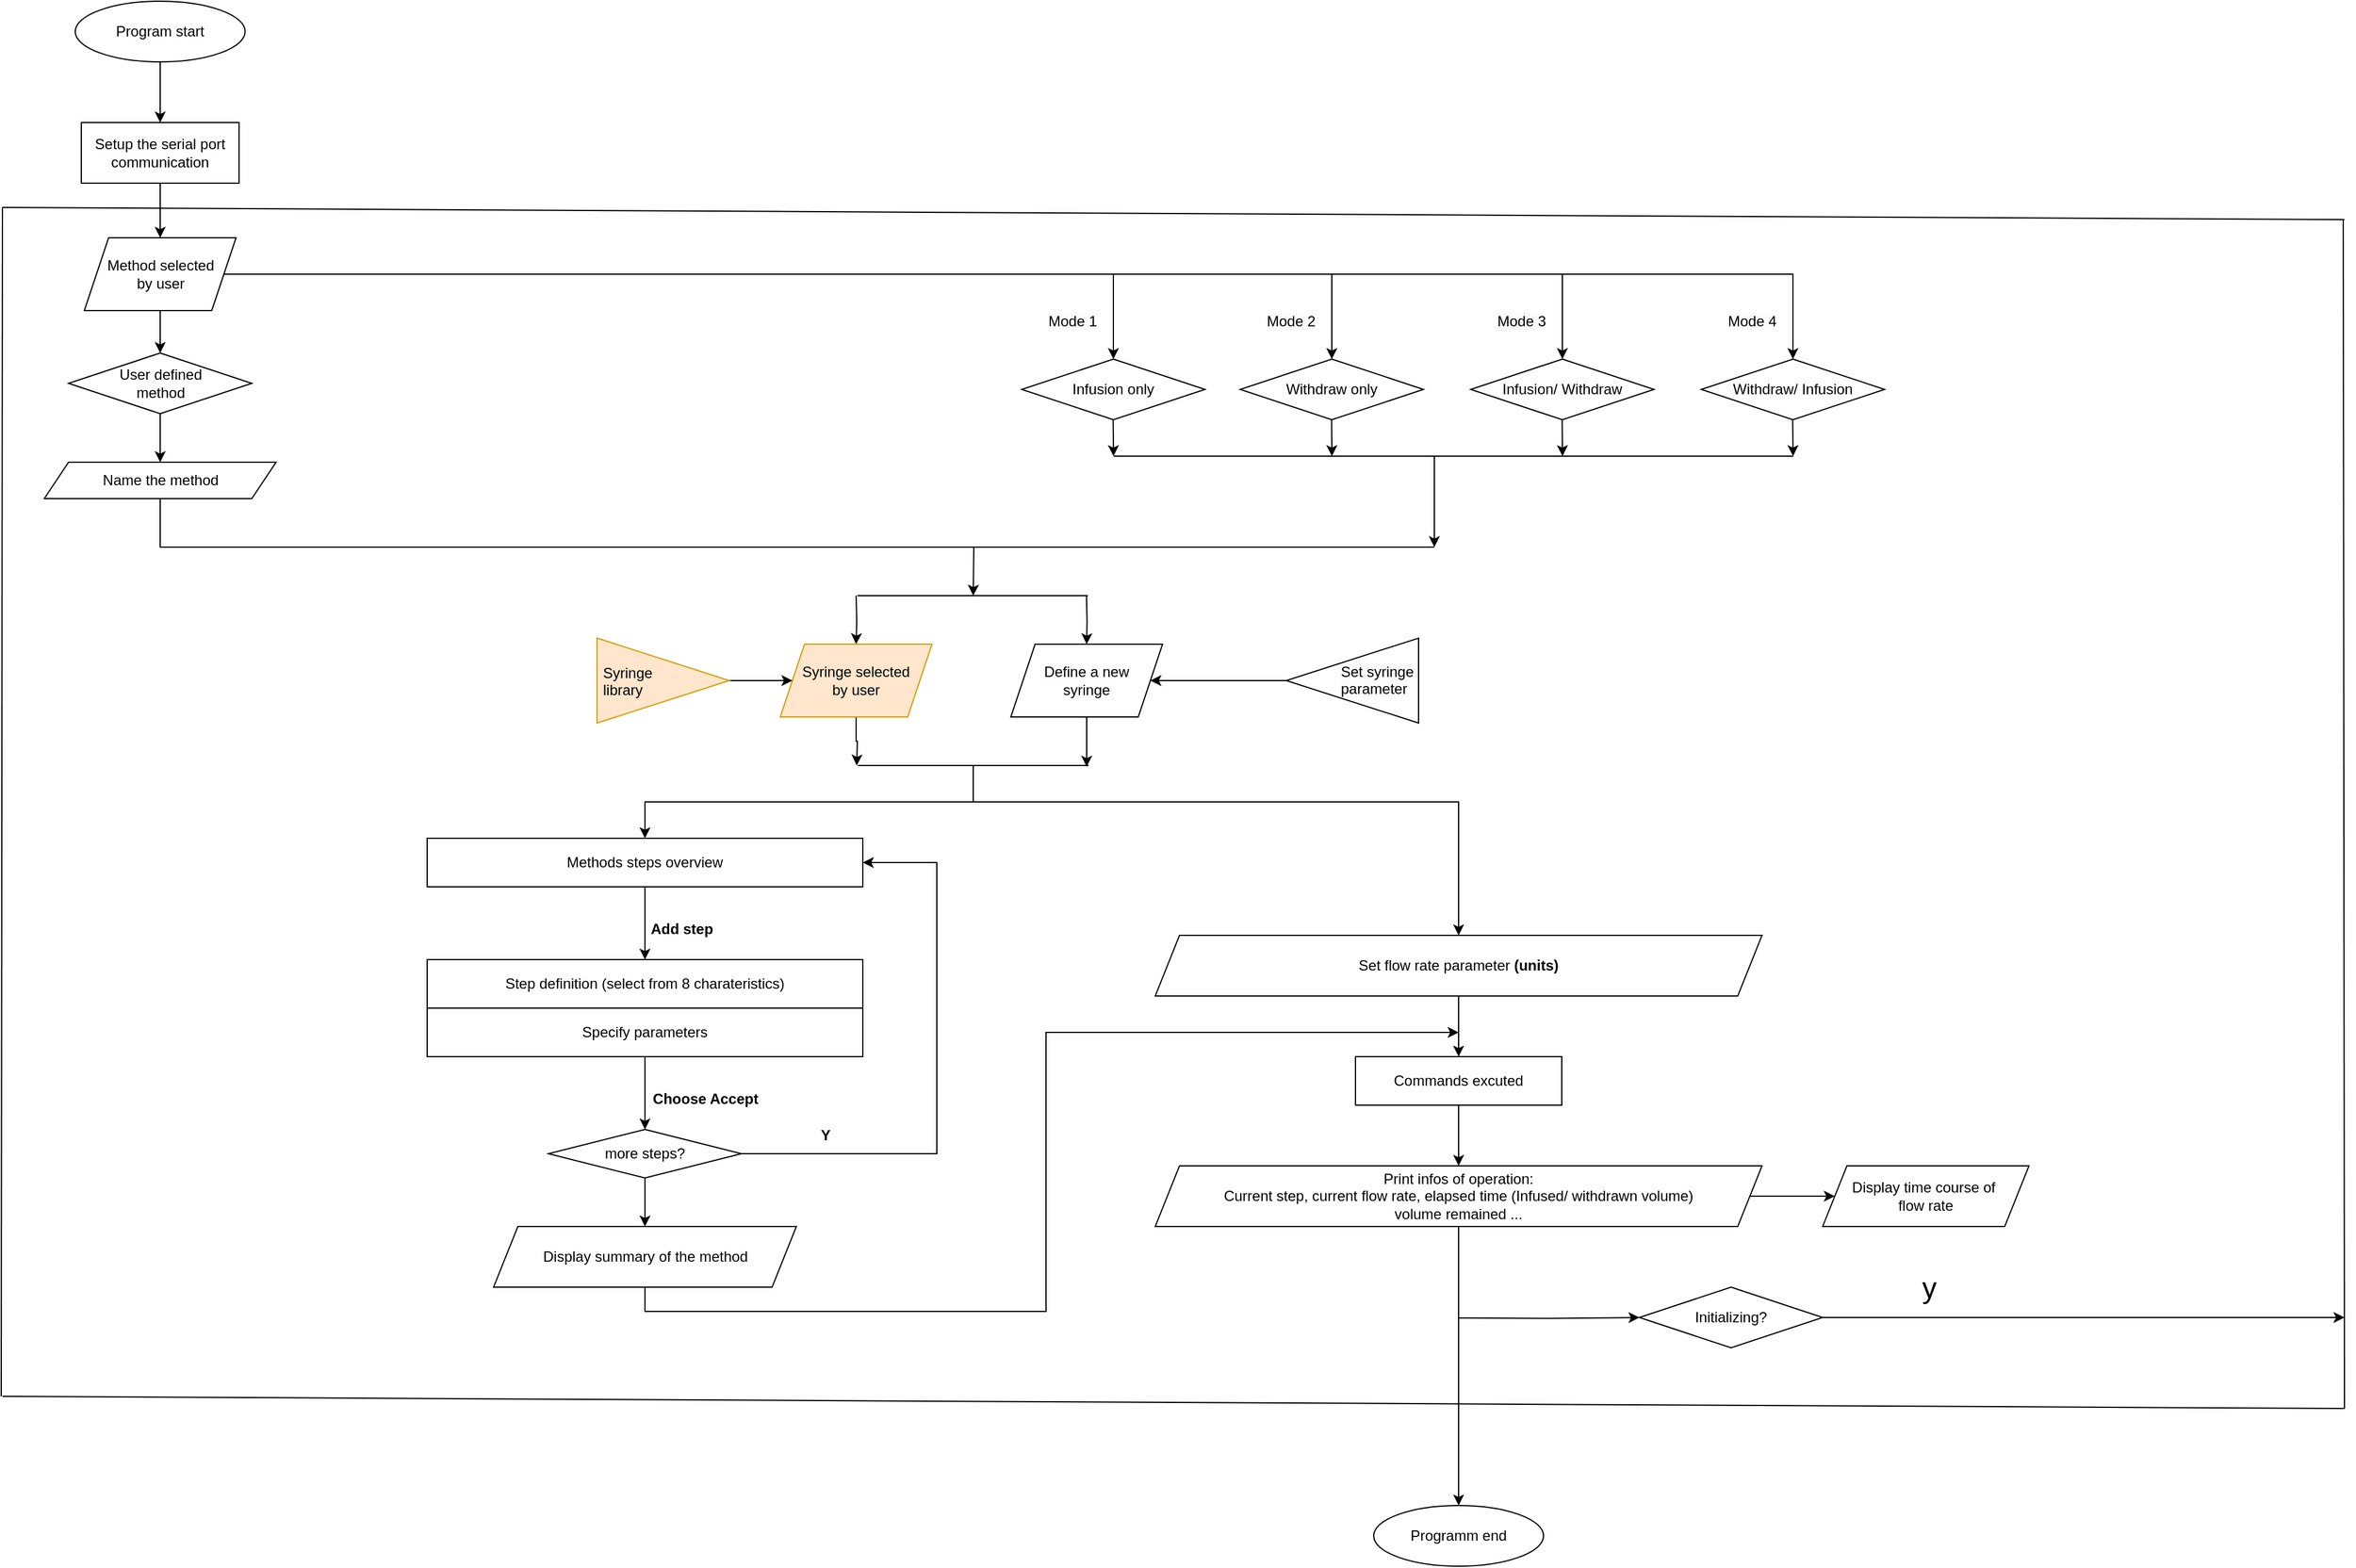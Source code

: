 <mxfile version="21.1.2" type="github">
  <diagram name="第 1 页" id="UbuT9_GUXlCiMY3kkdqx">
    <mxGraphModel dx="1025" dy="548" grid="1" gridSize="10" guides="1" tooltips="1" connect="1" arrows="1" fold="1" page="1" pageScale="1" pageWidth="2339" pageHeight="3300" math="0" shadow="0">
      <root>
        <mxCell id="0" />
        <mxCell id="1" parent="0" />
        <mxCell id="onwQynVuCHDmbatYqlRr-14" style="edgeStyle=orthogonalEdgeStyle;rounded=0;orthogonalLoop=1;jettySize=auto;html=1;exitX=0.5;exitY=1;exitDx=0;exitDy=0;" parent="1" source="f-1zvs-JG-OSIx-xGBcu-1" target="f-1zvs-JG-OSIx-xGBcu-2" edge="1">
          <mxGeometry relative="1" as="geometry" />
        </mxCell>
        <mxCell id="f-1zvs-JG-OSIx-xGBcu-1" value="Program start" style="ellipse;whiteSpace=wrap;html=1;labelBackgroundColor=none;" parent="1" vertex="1">
          <mxGeometry x="120" y="110" width="140" height="50" as="geometry" />
        </mxCell>
        <mxCell id="onwQynVuCHDmbatYqlRr-15" style="edgeStyle=orthogonalEdgeStyle;rounded=0;orthogonalLoop=1;jettySize=auto;html=1;exitX=0.5;exitY=1;exitDx=0;exitDy=0;" parent="1" source="f-1zvs-JG-OSIx-xGBcu-2" target="onwQynVuCHDmbatYqlRr-1" edge="1">
          <mxGeometry relative="1" as="geometry" />
        </mxCell>
        <mxCell id="f-1zvs-JG-OSIx-xGBcu-2" value="Setup the serial port communication" style="rounded=0;whiteSpace=wrap;html=1;labelBackgroundColor=none;" parent="1" vertex="1">
          <mxGeometry x="125" y="210" width="130" height="50" as="geometry" />
        </mxCell>
        <mxCell id="onwQynVuCHDmbatYqlRr-22" style="edgeStyle=orthogonalEdgeStyle;rounded=0;orthogonalLoop=1;jettySize=auto;html=1;exitX=0.5;exitY=1;exitDx=0;exitDy=0;" parent="1" edge="1">
          <mxGeometry relative="1" as="geometry">
            <mxPoint x="975.623" y="455.333" as="targetPoint" />
            <mxPoint x="975.29" y="455" as="sourcePoint" />
          </mxGeometry>
        </mxCell>
        <mxCell id="onwQynVuCHDmbatYqlRr-24" style="edgeStyle=orthogonalEdgeStyle;rounded=0;orthogonalLoop=1;jettySize=auto;html=1;exitX=0.5;exitY=1;exitDx=0;exitDy=0;" parent="1" edge="1">
          <mxGeometry relative="1" as="geometry">
            <mxPoint x="975.623" y="485" as="targetPoint" />
            <mxPoint x="975.29" y="455" as="sourcePoint" />
          </mxGeometry>
        </mxCell>
        <mxCell id="Zm2OJXLTSlOzFyLLAasa-3" value="Infusion only" style="rhombus;whiteSpace=wrap;html=1;labelBackgroundColor=none;" parent="1" vertex="1">
          <mxGeometry x="900" y="405" width="151" height="50" as="geometry" />
        </mxCell>
        <mxCell id="onwQynVuCHDmbatYqlRr-28" style="edgeStyle=orthogonalEdgeStyle;rounded=0;orthogonalLoop=1;jettySize=auto;html=1;exitX=0.5;exitY=1;exitDx=0;exitDy=0;" parent="1" edge="1">
          <mxGeometry relative="1" as="geometry">
            <mxPoint x="1155.623" y="485" as="targetPoint" />
            <mxPoint x="1155.29" y="455" as="sourcePoint" />
          </mxGeometry>
        </mxCell>
        <mxCell id="Zm2OJXLTSlOzFyLLAasa-4" value="Withdraw only" style="rhombus;whiteSpace=wrap;html=1;labelBackgroundColor=none;" parent="1" vertex="1">
          <mxGeometry x="1080" y="405" width="151" height="50" as="geometry" />
        </mxCell>
        <mxCell id="onwQynVuCHDmbatYqlRr-27" style="edgeStyle=orthogonalEdgeStyle;rounded=0;orthogonalLoop=1;jettySize=auto;html=1;exitX=0.5;exitY=1;exitDx=0;exitDy=0;" parent="1" edge="1">
          <mxGeometry relative="1" as="geometry">
            <mxPoint x="1345.623" y="485" as="targetPoint" />
            <mxPoint x="1345.29" y="455" as="sourcePoint" />
          </mxGeometry>
        </mxCell>
        <mxCell id="Zm2OJXLTSlOzFyLLAasa-5" value="Infusion/ Withdraw" style="rhombus;whiteSpace=wrap;html=1;labelBackgroundColor=none;" parent="1" vertex="1">
          <mxGeometry x="1270" y="405" width="151" height="50" as="geometry" />
        </mxCell>
        <mxCell id="onwQynVuCHDmbatYqlRr-25" style="edgeStyle=orthogonalEdgeStyle;rounded=0;orthogonalLoop=1;jettySize=auto;html=1;exitX=0.5;exitY=1;exitDx=0;exitDy=0;" parent="1" edge="1">
          <mxGeometry relative="1" as="geometry">
            <mxPoint x="1535.623" y="485" as="targetPoint" />
            <mxPoint x="1535.29" y="455" as="sourcePoint" />
          </mxGeometry>
        </mxCell>
        <mxCell id="Zm2OJXLTSlOzFyLLAasa-6" value="Withdraw/ Infusion" style="rhombus;whiteSpace=wrap;html=1;labelBackgroundColor=none;" parent="1" vertex="1">
          <mxGeometry x="1460" y="405" width="151" height="50" as="geometry" />
        </mxCell>
        <mxCell id="onwQynVuCHDmbatYqlRr-3" style="edgeStyle=orthogonalEdgeStyle;rounded=0;orthogonalLoop=1;jettySize=auto;html=1;exitX=1;exitY=0.5;exitDx=0;exitDy=0;entryX=0.5;entryY=0;entryDx=0;entryDy=0;" parent="1" source="onwQynVuCHDmbatYqlRr-1" target="Zm2OJXLTSlOzFyLLAasa-3" edge="1">
          <mxGeometry relative="1" as="geometry" />
        </mxCell>
        <mxCell id="onwQynVuCHDmbatYqlRr-6" style="edgeStyle=orthogonalEdgeStyle;rounded=0;orthogonalLoop=1;jettySize=auto;html=1;exitX=1;exitY=0.5;exitDx=0;exitDy=0;entryX=0.5;entryY=0;entryDx=0;entryDy=0;" parent="1" source="onwQynVuCHDmbatYqlRr-1" target="Zm2OJXLTSlOzFyLLAasa-4" edge="1">
          <mxGeometry relative="1" as="geometry" />
        </mxCell>
        <mxCell id="onwQynVuCHDmbatYqlRr-7" style="edgeStyle=orthogonalEdgeStyle;rounded=0;orthogonalLoop=1;jettySize=auto;html=1;exitX=1;exitY=0.5;exitDx=0;exitDy=0;" parent="1" source="onwQynVuCHDmbatYqlRr-1" target="Zm2OJXLTSlOzFyLLAasa-5" edge="1">
          <mxGeometry relative="1" as="geometry" />
        </mxCell>
        <mxCell id="onwQynVuCHDmbatYqlRr-8" style="edgeStyle=orthogonalEdgeStyle;rounded=0;orthogonalLoop=1;jettySize=auto;html=1;exitX=1;exitY=0.5;exitDx=0;exitDy=0;" parent="1" source="onwQynVuCHDmbatYqlRr-1" target="Zm2OJXLTSlOzFyLLAasa-6" edge="1">
          <mxGeometry relative="1" as="geometry" />
        </mxCell>
        <mxCell id="onwQynVuCHDmbatYqlRr-16" style="edgeStyle=orthogonalEdgeStyle;rounded=0;orthogonalLoop=1;jettySize=auto;html=1;exitX=0.5;exitY=1;exitDx=0;exitDy=0;entryX=0.5;entryY=0;entryDx=0;entryDy=0;" parent="1" source="onwQynVuCHDmbatYqlRr-1" target="onwQynVuCHDmbatYqlRr-13" edge="1">
          <mxGeometry relative="1" as="geometry" />
        </mxCell>
        <mxCell id="onwQynVuCHDmbatYqlRr-1" value="Method selected&lt;br style=&quot;border-color: var(--border-color);&quot;&gt;by user" style="shape=parallelogram;perimeter=parallelogramPerimeter;whiteSpace=wrap;html=1;fixedSize=1;labelBackgroundColor=none;" parent="1" vertex="1">
          <mxGeometry x="127.5" y="305" width="125" height="60" as="geometry" />
        </mxCell>
        <mxCell id="onwQynVuCHDmbatYqlRr-9" value="&lt;span style=&quot;color: rgb(0, 0, 0); font-family: Helvetica; font-size: 12px; font-style: normal; font-variant-ligatures: normal; font-variant-caps: normal; font-weight: 400; letter-spacing: normal; orphans: 2; text-align: center; text-indent: 0px; text-transform: none; widows: 2; word-spacing: 0px; -webkit-text-stroke-width: 0px; background-color: rgb(251, 251, 251); text-decoration-thickness: initial; text-decoration-style: initial; text-decoration-color: initial; float: none; display: inline !important;&quot;&gt;Mode 1&lt;/span&gt;" style="text;whiteSpace=wrap;html=1;" parent="1" vertex="1">
          <mxGeometry x="920" y="360" width="50" height="25" as="geometry" />
        </mxCell>
        <mxCell id="onwQynVuCHDmbatYqlRr-10" value="&lt;span style=&quot;color: rgb(0, 0, 0); font-family: Helvetica; font-size: 12px; font-style: normal; font-variant-ligatures: normal; font-variant-caps: normal; font-weight: 400; letter-spacing: normal; orphans: 2; text-align: center; text-indent: 0px; text-transform: none; widows: 2; word-spacing: 0px; -webkit-text-stroke-width: 0px; background-color: rgb(251, 251, 251); text-decoration-thickness: initial; text-decoration-style: initial; text-decoration-color: initial; float: none; display: inline !important;&quot;&gt;Mode 2&lt;/span&gt;" style="text;whiteSpace=wrap;html=1;" parent="1" vertex="1">
          <mxGeometry x="1100" y="360" width="50" height="25" as="geometry" />
        </mxCell>
        <mxCell id="onwQynVuCHDmbatYqlRr-11" value="&lt;span style=&quot;color: rgb(0, 0, 0); font-family: Helvetica; font-size: 12px; font-style: normal; font-variant-ligatures: normal; font-variant-caps: normal; font-weight: 400; letter-spacing: normal; orphans: 2; text-align: center; text-indent: 0px; text-transform: none; widows: 2; word-spacing: 0px; -webkit-text-stroke-width: 0px; background-color: rgb(251, 251, 251); text-decoration-thickness: initial; text-decoration-style: initial; text-decoration-color: initial; float: none; display: inline !important;&quot;&gt;Mode 3&lt;/span&gt;" style="text;whiteSpace=wrap;html=1;" parent="1" vertex="1">
          <mxGeometry x="1290" y="360" width="50" height="25" as="geometry" />
        </mxCell>
        <mxCell id="onwQynVuCHDmbatYqlRr-12" value="&lt;span style=&quot;color: rgb(0, 0, 0); font-family: Helvetica; font-size: 12px; font-style: normal; font-variant-ligatures: normal; font-variant-caps: normal; font-weight: 400; letter-spacing: normal; orphans: 2; text-align: center; text-indent: 0px; text-transform: none; widows: 2; word-spacing: 0px; -webkit-text-stroke-width: 0px; background-color: rgb(251, 251, 251); text-decoration-thickness: initial; text-decoration-style: initial; text-decoration-color: initial; float: none; display: inline !important;&quot;&gt;Mode 4&lt;/span&gt;" style="text;whiteSpace=wrap;html=1;" parent="1" vertex="1">
          <mxGeometry x="1480" y="360" width="50" height="25" as="geometry" />
        </mxCell>
        <mxCell id="onwQynVuCHDmbatYqlRr-23" value="" style="endArrow=none;html=1;rounded=0;" parent="1" edge="1">
          <mxGeometry width="50" height="50" relative="1" as="geometry">
            <mxPoint x="975.79" y="485" as="sourcePoint" />
            <mxPoint x="1535.79" y="485" as="targetPoint" />
          </mxGeometry>
        </mxCell>
        <mxCell id="onwQynVuCHDmbatYqlRr-56" style="edgeStyle=orthogonalEdgeStyle;rounded=0;orthogonalLoop=1;jettySize=auto;html=1;exitX=0.5;exitY=1;exitDx=0;exitDy=0;entryX=0.5;entryY=0;entryDx=0;entryDy=0;" parent="1" source="onwQynVuCHDmbatYqlRr-43" target="onwQynVuCHDmbatYqlRr-55" edge="1">
          <mxGeometry relative="1" as="geometry" />
        </mxCell>
        <mxCell id="gzvv5Dw7xLMA1HeM4UyV-28" style="edgeStyle=orthogonalEdgeStyle;rounded=0;orthogonalLoop=1;jettySize=auto;html=1;exitX=0.5;exitY=0;exitDx=0;exitDy=0;entryX=0.5;entryY=0;entryDx=0;entryDy=0;" edge="1" parent="1" target="onwQynVuCHDmbatYqlRr-43">
          <mxGeometry relative="1" as="geometry">
            <mxPoint x="860" y="740" as="sourcePoint" />
            <Array as="points">
              <mxPoint x="860" y="770" />
              <mxPoint x="1260" y="770" />
            </Array>
          </mxGeometry>
        </mxCell>
        <mxCell id="onwQynVuCHDmbatYqlRr-43" value="Set flow rate parameter &lt;b&gt;(units)&lt;/b&gt;" style="shape=parallelogram;perimeter=parallelogramPerimeter;whiteSpace=wrap;html=1;fixedSize=1;labelBackgroundColor=none;" parent="1" vertex="1">
          <mxGeometry x="1010" y="880" width="500" height="50" as="geometry" />
        </mxCell>
        <mxCell id="onwQynVuCHDmbatYqlRr-44" value="Programm end" style="ellipse;whiteSpace=wrap;html=1;labelBackgroundColor=none;" parent="1" vertex="1">
          <mxGeometry x="1190" y="1350" width="140" height="50" as="geometry" />
        </mxCell>
        <mxCell id="onwQynVuCHDmbatYqlRr-61" style="edgeStyle=orthogonalEdgeStyle;rounded=0;orthogonalLoop=1;jettySize=auto;html=1;exitX=0.5;exitY=1;exitDx=0;exitDy=0;entryX=0.5;entryY=0;entryDx=0;entryDy=0;" parent="1" source="onwQynVuCHDmbatYqlRr-55" target="onwQynVuCHDmbatYqlRr-58" edge="1">
          <mxGeometry relative="1" as="geometry" />
        </mxCell>
        <mxCell id="onwQynVuCHDmbatYqlRr-55" value="Commands excuted" style="rounded=0;whiteSpace=wrap;html=1;" parent="1" vertex="1">
          <mxGeometry x="1175" y="980" width="170" height="40" as="geometry" />
        </mxCell>
        <mxCell id="onwQynVuCHDmbatYqlRr-60" style="edgeStyle=orthogonalEdgeStyle;rounded=0;orthogonalLoop=1;jettySize=auto;html=1;exitX=1;exitY=0.5;exitDx=0;exitDy=0;entryX=0;entryY=0.5;entryDx=0;entryDy=0;" parent="1" source="onwQynVuCHDmbatYqlRr-58" target="onwQynVuCHDmbatYqlRr-59" edge="1">
          <mxGeometry relative="1" as="geometry" />
        </mxCell>
        <mxCell id="onwQynVuCHDmbatYqlRr-62" style="edgeStyle=orthogonalEdgeStyle;rounded=0;orthogonalLoop=1;jettySize=auto;html=1;exitX=0.5;exitY=1;exitDx=0;exitDy=0;entryX=0.5;entryY=0;entryDx=0;entryDy=0;" parent="1" source="onwQynVuCHDmbatYqlRr-58" target="onwQynVuCHDmbatYqlRr-44" edge="1">
          <mxGeometry relative="1" as="geometry" />
        </mxCell>
        <mxCell id="onwQynVuCHDmbatYqlRr-58" value="Print infos of operation:&lt;br&gt;Current step, current flow rate, elapsed time (Infused/ withdrawn volume)&lt;br&gt;volume remained ..." style="shape=parallelogram;perimeter=parallelogramPerimeter;whiteSpace=wrap;html=1;fixedSize=1;labelBackgroundColor=none;" parent="1" vertex="1">
          <mxGeometry x="1010" y="1070" width="500" height="50" as="geometry" />
        </mxCell>
        <mxCell id="onwQynVuCHDmbatYqlRr-59" value="Display time course of&amp;nbsp;&lt;br&gt;flow rate" style="shape=parallelogram;perimeter=parallelogramPerimeter;whiteSpace=wrap;html=1;fixedSize=1;labelBackgroundColor=none;" parent="1" vertex="1">
          <mxGeometry x="1560" y="1070" width="170" height="50" as="geometry" />
        </mxCell>
        <mxCell id="onwQynVuCHDmbatYqlRr-64" style="edgeStyle=orthogonalEdgeStyle;rounded=0;orthogonalLoop=1;jettySize=auto;html=1;exitX=0;exitY=0.5;exitDx=0;exitDy=0;entryX=0;entryY=0.5;entryDx=0;entryDy=0;" parent="1" target="onwQynVuCHDmbatYqlRr-63" edge="1">
          <mxGeometry relative="1" as="geometry">
            <mxPoint x="1260" y="1195.345" as="sourcePoint" />
          </mxGeometry>
        </mxCell>
        <mxCell id="onwQynVuCHDmbatYqlRr-87" style="edgeStyle=orthogonalEdgeStyle;rounded=0;orthogonalLoop=1;jettySize=auto;html=1;exitX=1;exitY=0.5;exitDx=0;exitDy=0;" parent="1" source="onwQynVuCHDmbatYqlRr-63" edge="1">
          <mxGeometry relative="1" as="geometry">
            <mxPoint x="1990" y="1195" as="targetPoint" />
          </mxGeometry>
        </mxCell>
        <mxCell id="onwQynVuCHDmbatYqlRr-63" value="Initializing?" style="rhombus;whiteSpace=wrap;html=1;labelBackgroundColor=none;" parent="1" vertex="1">
          <mxGeometry x="1409" y="1170" width="151" height="50" as="geometry" />
        </mxCell>
        <mxCell id="onwQynVuCHDmbatYqlRr-66" value="&lt;span style=&quot;color: rgb(0, 0, 0); font-family: Helvetica; font-style: normal; font-variant-ligatures: normal; font-variant-caps: normal; letter-spacing: normal; orphans: 2; text-align: center; text-indent: 0px; text-transform: none; widows: 2; word-spacing: 0px; -webkit-text-stroke-width: 0px; background-color: rgb(251, 251, 251); text-decoration-thickness: initial; text-decoration-style: initial; text-decoration-color: initial; float: none; display: inline !important;&quot;&gt;&lt;font style=&quot;font-size: 24px;&quot;&gt;y&lt;/font&gt;&lt;/span&gt;" style="text;whiteSpace=wrap;html=1;" parent="1" vertex="1">
          <mxGeometry x="1640" y="1150" width="100" height="40" as="geometry" />
        </mxCell>
        <mxCell id="gzvv5Dw7xLMA1HeM4UyV-6" value="" style="group" vertex="1" connectable="0" parent="1">
          <mxGeometry x="59" y="280" width="1931" height="990" as="geometry" />
        </mxCell>
        <mxCell id="gzvv5Dw7xLMA1HeM4UyV-2" value="" style="endArrow=none;html=1;rounded=0;" edge="1" parent="gzvv5Dw7xLMA1HeM4UyV-6">
          <mxGeometry width="50" height="50" relative="1" as="geometry">
            <mxPoint x="1" y="980" as="sourcePoint" />
            <mxPoint x="1931" y="990" as="targetPoint" />
          </mxGeometry>
        </mxCell>
        <mxCell id="gzvv5Dw7xLMA1HeM4UyV-3" value="" style="endArrow=none;html=1;rounded=0;" edge="1" parent="gzvv5Dw7xLMA1HeM4UyV-6">
          <mxGeometry width="50" height="50" relative="1" as="geometry">
            <mxPoint x="1931" y="990" as="sourcePoint" />
            <mxPoint x="1930" y="10" as="targetPoint" />
          </mxGeometry>
        </mxCell>
        <mxCell id="gzvv5Dw7xLMA1HeM4UyV-4" value="" style="endArrow=none;html=1;rounded=0;" edge="1" parent="gzvv5Dw7xLMA1HeM4UyV-6">
          <mxGeometry width="50" height="50" relative="1" as="geometry">
            <mxPoint y="980" as="sourcePoint" />
            <mxPoint x="1" as="targetPoint" />
          </mxGeometry>
        </mxCell>
        <mxCell id="gzvv5Dw7xLMA1HeM4UyV-5" value="" style="endArrow=none;html=1;rounded=0;" edge="1" parent="gzvv5Dw7xLMA1HeM4UyV-6">
          <mxGeometry width="50" height="50" relative="1" as="geometry">
            <mxPoint x="1" as="sourcePoint" />
            <mxPoint x="1931" y="10" as="targetPoint" />
          </mxGeometry>
        </mxCell>
        <mxCell id="gzvv5Dw7xLMA1HeM4UyV-15" style="edgeStyle=orthogonalEdgeStyle;rounded=0;orthogonalLoop=1;jettySize=auto;html=1;exitX=0.5;exitY=1;exitDx=0;exitDy=0;entryX=0.5;entryY=0;entryDx=0;entryDy=0;" edge="1" parent="gzvv5Dw7xLMA1HeM4UyV-6" source="gzvv5Dw7xLMA1HeM4UyV-8" target="gzvv5Dw7xLMA1HeM4UyV-9">
          <mxGeometry relative="1" as="geometry" />
        </mxCell>
        <mxCell id="gzvv5Dw7xLMA1HeM4UyV-26" style="edgeStyle=orthogonalEdgeStyle;rounded=0;orthogonalLoop=1;jettySize=auto;html=1;exitX=0.5;exitY=0;exitDx=0;exitDy=0;entryX=0.5;entryY=0;entryDx=0;entryDy=0;" edge="1" parent="gzvv5Dw7xLMA1HeM4UyV-6" target="gzvv5Dw7xLMA1HeM4UyV-8">
          <mxGeometry relative="1" as="geometry">
            <mxPoint x="801" y="460" as="sourcePoint" />
            <Array as="points">
              <mxPoint x="801" y="490" />
              <mxPoint x="530" y="490" />
            </Array>
          </mxGeometry>
        </mxCell>
        <mxCell id="gzvv5Dw7xLMA1HeM4UyV-8" value="Methods steps overview" style="rounded=0;whiteSpace=wrap;html=1;" vertex="1" parent="gzvv5Dw7xLMA1HeM4UyV-6">
          <mxGeometry x="351" y="520" width="359" height="40" as="geometry" />
        </mxCell>
        <mxCell id="gzvv5Dw7xLMA1HeM4UyV-9" value="Step definition (select from 8 charateristics)" style="rounded=0;whiteSpace=wrap;html=1;" vertex="1" parent="gzvv5Dw7xLMA1HeM4UyV-6">
          <mxGeometry x="351" y="620" width="359" height="40" as="geometry" />
        </mxCell>
        <mxCell id="gzvv5Dw7xLMA1HeM4UyV-17" style="edgeStyle=orthogonalEdgeStyle;rounded=0;orthogonalLoop=1;jettySize=auto;html=1;exitX=0.5;exitY=1;exitDx=0;exitDy=0;entryX=0.5;entryY=0;entryDx=0;entryDy=0;" edge="1" parent="gzvv5Dw7xLMA1HeM4UyV-6" source="gzvv5Dw7xLMA1HeM4UyV-10" target="gzvv5Dw7xLMA1HeM4UyV-16">
          <mxGeometry relative="1" as="geometry" />
        </mxCell>
        <mxCell id="gzvv5Dw7xLMA1HeM4UyV-10" value="Specify parameters" style="rounded=0;whiteSpace=wrap;html=1;" vertex="1" parent="gzvv5Dw7xLMA1HeM4UyV-6">
          <mxGeometry x="351" y="660" width="359" height="40" as="geometry" />
        </mxCell>
        <mxCell id="gzvv5Dw7xLMA1HeM4UyV-13" style="edgeStyle=orthogonalEdgeStyle;rounded=0;orthogonalLoop=1;jettySize=auto;html=1;exitX=0.5;exitY=1;exitDx=0;exitDy=0;" edge="1" parent="gzvv5Dw7xLMA1HeM4UyV-6" source="gzvv5Dw7xLMA1HeM4UyV-11">
          <mxGeometry relative="1" as="geometry">
            <mxPoint x="801" y="320" as="targetPoint" />
          </mxGeometry>
        </mxCell>
        <mxCell id="gzvv5Dw7xLMA1HeM4UyV-11" value="Name the method" style="shape=parallelogram;perimeter=parallelogramPerimeter;whiteSpace=wrap;html=1;fixedSize=1;labelBackgroundColor=none;" vertex="1" parent="gzvv5Dw7xLMA1HeM4UyV-6">
          <mxGeometry x="35.5" y="210" width="191" height="30" as="geometry" />
        </mxCell>
        <mxCell id="gzvv5Dw7xLMA1HeM4UyV-12" style="edgeStyle=orthogonalEdgeStyle;rounded=0;orthogonalLoop=1;jettySize=auto;html=1;exitX=0.5;exitY=1;exitDx=0;exitDy=0;" edge="1" parent="gzvv5Dw7xLMA1HeM4UyV-6" source="onwQynVuCHDmbatYqlRr-13" target="gzvv5Dw7xLMA1HeM4UyV-11">
          <mxGeometry relative="1" as="geometry" />
        </mxCell>
        <mxCell id="onwQynVuCHDmbatYqlRr-13" value="User defined&lt;br&gt;method" style="rhombus;whiteSpace=wrap;html=1;labelBackgroundColor=none;" parent="gzvv5Dw7xLMA1HeM4UyV-6" vertex="1">
          <mxGeometry x="55.5" y="120" width="151" height="50" as="geometry" />
        </mxCell>
        <mxCell id="gzvv5Dw7xLMA1HeM4UyV-14" value="&lt;b&gt;Add step&lt;/b&gt;" style="text;html=1;strokeColor=none;fillColor=none;align=center;verticalAlign=middle;whiteSpace=wrap;rounded=0;" vertex="1" parent="gzvv5Dw7xLMA1HeM4UyV-6">
          <mxGeometry x="531" y="580" width="60" height="30" as="geometry" />
        </mxCell>
        <mxCell id="gzvv5Dw7xLMA1HeM4UyV-19" style="edgeStyle=orthogonalEdgeStyle;rounded=0;orthogonalLoop=1;jettySize=auto;html=1;exitX=1;exitY=0.5;exitDx=0;exitDy=0;entryX=1;entryY=0.5;entryDx=0;entryDy=0;" edge="1" parent="gzvv5Dw7xLMA1HeM4UyV-6" source="gzvv5Dw7xLMA1HeM4UyV-16" target="gzvv5Dw7xLMA1HeM4UyV-8">
          <mxGeometry relative="1" as="geometry">
            <Array as="points">
              <mxPoint x="771" y="780" />
              <mxPoint x="771" y="540" />
            </Array>
          </mxGeometry>
        </mxCell>
        <mxCell id="gzvv5Dw7xLMA1HeM4UyV-29" style="edgeStyle=orthogonalEdgeStyle;rounded=0;orthogonalLoop=1;jettySize=auto;html=1;exitX=0.5;exitY=1;exitDx=0;exitDy=0;entryX=0.5;entryY=0;entryDx=0;entryDy=0;" edge="1" parent="gzvv5Dw7xLMA1HeM4UyV-6" source="gzvv5Dw7xLMA1HeM4UyV-16" target="gzvv5Dw7xLMA1HeM4UyV-21">
          <mxGeometry relative="1" as="geometry" />
        </mxCell>
        <mxCell id="gzvv5Dw7xLMA1HeM4UyV-16" value="more steps?" style="rhombus;whiteSpace=wrap;html=1;" vertex="1" parent="gzvv5Dw7xLMA1HeM4UyV-6">
          <mxGeometry x="451" y="760" width="159" height="40" as="geometry" />
        </mxCell>
        <mxCell id="gzvv5Dw7xLMA1HeM4UyV-18" value="&lt;b&gt;Choose Accept&lt;/b&gt;" style="text;html=1;strokeColor=none;fillColor=none;align=center;verticalAlign=middle;whiteSpace=wrap;rounded=0;" vertex="1" parent="gzvv5Dw7xLMA1HeM4UyV-6">
          <mxGeometry x="531" y="720" width="99" height="30" as="geometry" />
        </mxCell>
        <mxCell id="gzvv5Dw7xLMA1HeM4UyV-20" value="&lt;b&gt;Y&lt;/b&gt;" style="text;html=1;strokeColor=none;fillColor=none;align=center;verticalAlign=middle;whiteSpace=wrap;rounded=0;" vertex="1" parent="gzvv5Dw7xLMA1HeM4UyV-6">
          <mxGeometry x="630" y="750" width="99" height="30" as="geometry" />
        </mxCell>
        <mxCell id="gzvv5Dw7xLMA1HeM4UyV-30" style="edgeStyle=orthogonalEdgeStyle;rounded=0;orthogonalLoop=1;jettySize=auto;html=1;exitX=0.5;exitY=1;exitDx=0;exitDy=0;" edge="1" parent="gzvv5Dw7xLMA1HeM4UyV-6" source="gzvv5Dw7xLMA1HeM4UyV-21">
          <mxGeometry relative="1" as="geometry">
            <mxPoint x="1201" y="680" as="targetPoint" />
            <Array as="points">
              <mxPoint x="530" y="910" />
              <mxPoint x="861" y="910" />
              <mxPoint x="861" y="680" />
              <mxPoint x="1201" y="680" />
            </Array>
          </mxGeometry>
        </mxCell>
        <mxCell id="gzvv5Dw7xLMA1HeM4UyV-21" value="Display summary of the method" style="shape=parallelogram;perimeter=parallelogramPerimeter;whiteSpace=wrap;html=1;fixedSize=1;" vertex="1" parent="gzvv5Dw7xLMA1HeM4UyV-6">
          <mxGeometry x="405.75" y="840" width="249.5" height="50" as="geometry" />
        </mxCell>
        <mxCell id="onwQynVuCHDmbatYqlRr-29" style="edgeStyle=orthogonalEdgeStyle;rounded=0;orthogonalLoop=1;jettySize=auto;html=1;exitX=0.5;exitY=0;exitDx=0;exitDy=0;entryX=0.5;entryY=0;entryDx=0;entryDy=0;" parent="gzvv5Dw7xLMA1HeM4UyV-6" target="onwQynVuCHDmbatYqlRr-19" edge="1">
          <mxGeometry relative="1" as="geometry">
            <mxPoint x="704.5" y="320" as="sourcePoint" />
          </mxGeometry>
        </mxCell>
        <mxCell id="onwQynVuCHDmbatYqlRr-46" style="edgeStyle=orthogonalEdgeStyle;rounded=0;orthogonalLoop=1;jettySize=auto;html=1;exitX=0.5;exitY=1;exitDx=0;exitDy=0;entryX=0.292;entryY=0;entryDx=0;entryDy=0;entryPerimeter=0;" parent="gzvv5Dw7xLMA1HeM4UyV-6" source="onwQynVuCHDmbatYqlRr-19" edge="1">
          <mxGeometry relative="1" as="geometry">
            <mxPoint x="705" y="460" as="targetPoint" />
          </mxGeometry>
        </mxCell>
        <mxCell id="onwQynVuCHDmbatYqlRr-19" value="Syringe selected&lt;br&gt;by user" style="shape=parallelogram;perimeter=parallelogramPerimeter;whiteSpace=wrap;html=1;fixedSize=1;labelBackgroundColor=none;fillColor=#ffe6cc;strokeColor=#d79b00;" parent="gzvv5Dw7xLMA1HeM4UyV-6" vertex="1">
          <mxGeometry x="642" y="360" width="125" height="60" as="geometry" />
        </mxCell>
        <mxCell id="onwQynVuCHDmbatYqlRr-30" style="edgeStyle=orthogonalEdgeStyle;rounded=0;orthogonalLoop=1;jettySize=auto;html=1;exitX=0.5;exitY=0;exitDx=0;exitDy=0;entryX=0.5;entryY=0;entryDx=0;entryDy=0;" parent="gzvv5Dw7xLMA1HeM4UyV-6" target="onwQynVuCHDmbatYqlRr-20" edge="1">
          <mxGeometry relative="1" as="geometry">
            <mxPoint x="894.333" y="320" as="sourcePoint" />
          </mxGeometry>
        </mxCell>
        <mxCell id="onwQynVuCHDmbatYqlRr-47" style="edgeStyle=orthogonalEdgeStyle;rounded=0;orthogonalLoop=1;jettySize=auto;html=1;exitX=0.5;exitY=1;exitDx=0;exitDy=0;entryX=0.671;entryY=0.02;entryDx=0;entryDy=0;entryPerimeter=0;" parent="gzvv5Dw7xLMA1HeM4UyV-6" source="onwQynVuCHDmbatYqlRr-20" edge="1">
          <mxGeometry relative="1" as="geometry">
            <mxPoint x="894.5" y="461" as="targetPoint" />
          </mxGeometry>
        </mxCell>
        <mxCell id="onwQynVuCHDmbatYqlRr-20" value="Define a new&lt;br&gt;syringe" style="shape=parallelogram;perimeter=parallelogramPerimeter;whiteSpace=wrap;html=1;fixedSize=1;labelBackgroundColor=none;" parent="gzvv5Dw7xLMA1HeM4UyV-6" vertex="1">
          <mxGeometry x="832" y="360" width="125" height="60" as="geometry" />
        </mxCell>
        <mxCell id="onwQynVuCHDmbatYqlRr-32" style="edgeStyle=orthogonalEdgeStyle;rounded=0;orthogonalLoop=1;jettySize=auto;html=1;exitX=1;exitY=0.5;exitDx=0;exitDy=0;" parent="gzvv5Dw7xLMA1HeM4UyV-6" source="onwQynVuCHDmbatYqlRr-31" target="onwQynVuCHDmbatYqlRr-19" edge="1">
          <mxGeometry relative="1" as="geometry" />
        </mxCell>
        <mxCell id="onwQynVuCHDmbatYqlRr-37" style="edgeStyle=orthogonalEdgeStyle;rounded=0;orthogonalLoop=1;jettySize=auto;html=1;exitX=1;exitY=0.5;exitDx=0;exitDy=0;entryX=1;entryY=0.5;entryDx=0;entryDy=0;" parent="gzvv5Dw7xLMA1HeM4UyV-6" source="onwQynVuCHDmbatYqlRr-33" target="onwQynVuCHDmbatYqlRr-20" edge="1">
          <mxGeometry relative="1" as="geometry" />
        </mxCell>
        <mxCell id="onwQynVuCHDmbatYqlRr-36" value="&lt;span style=&quot;color: rgb(0, 0, 0); font-family: Helvetica; font-size: 12px; font-style: normal; font-variant-ligatures: normal; font-variant-caps: normal; font-weight: 400; letter-spacing: normal; orphans: 2; text-align: center; text-indent: 0px; text-transform: none; widows: 2; word-spacing: 0px; -webkit-text-stroke-width: 0px; background-color: rgb(251, 251, 251); text-decoration-thickness: initial; text-decoration-style: initial; text-decoration-color: initial; float: none; display: inline !important;&quot;&gt;Syringe&amp;nbsp;&lt;br&gt;library&lt;br&gt;&lt;/span&gt;" style="text;whiteSpace=wrap;html=1;" parent="gzvv5Dw7xLMA1HeM4UyV-6" vertex="1">
          <mxGeometry x="500.5" y="370.5" width="48.5" height="39.5" as="geometry" />
        </mxCell>
        <mxCell id="onwQynVuCHDmbatYqlRr-38" value="" style="group" parent="gzvv5Dw7xLMA1HeM4UyV-6" vertex="1" connectable="0">
          <mxGeometry x="1059" y="355" width="113" height="70" as="geometry" />
        </mxCell>
        <mxCell id="onwQynVuCHDmbatYqlRr-33" value="" style="triangle;whiteSpace=wrap;html=1;rotation=-180;movable=1;resizable=1;rotatable=1;deletable=1;editable=1;locked=0;connectable=1;" parent="onwQynVuCHDmbatYqlRr-38" vertex="1">
          <mxGeometry width="109" height="70" as="geometry" />
        </mxCell>
        <mxCell id="onwQynVuCHDmbatYqlRr-35" value="&lt;span style=&quot;color: rgb(0, 0, 0); font-family: Helvetica; font-size: 12px; font-style: normal; font-variant-ligatures: normal; font-variant-caps: normal; font-weight: 400; letter-spacing: normal; orphans: 2; text-align: center; text-indent: 0px; text-transform: none; widows: 2; word-spacing: 0px; -webkit-text-stroke-width: 0px; background-color: rgb(251, 251, 251); text-decoration-thickness: initial; text-decoration-style: initial; text-decoration-color: initial; float: none; display: inline !important;&quot;&gt;Set syringe parameter&lt;/span&gt;" style="text;whiteSpace=wrap;html=1;movable=1;resizable=1;rotatable=1;deletable=1;editable=1;locked=0;connectable=1;" parent="onwQynVuCHDmbatYqlRr-38" vertex="1">
          <mxGeometry x="43" y="13.5" width="70" height="39.5" as="geometry" />
        </mxCell>
        <mxCell id="onwQynVuCHDmbatYqlRr-40" value="" style="group" parent="gzvv5Dw7xLMA1HeM4UyV-6" vertex="1" connectable="0">
          <mxGeometry x="491" y="355" width="109" height="70" as="geometry" />
        </mxCell>
        <mxCell id="onwQynVuCHDmbatYqlRr-31" value="" style="triangle;whiteSpace=wrap;html=1;fillColor=#ffe6cc;strokeColor=#d79b00;" parent="onwQynVuCHDmbatYqlRr-40" vertex="1">
          <mxGeometry width="109" height="70" as="geometry" />
        </mxCell>
        <mxCell id="onwQynVuCHDmbatYqlRr-39" value="&lt;span style=&quot;color: rgb(0, 0, 0); font-family: Helvetica; font-size: 12px; font-style: normal; font-variant-ligatures: normal; font-variant-caps: normal; font-weight: 400; letter-spacing: normal; orphans: 2; text-align: center; text-indent: 0px; text-transform: none; widows: 2; word-spacing: 0px; -webkit-text-stroke-width: 0px; text-decoration-thickness: initial; text-decoration-style: initial; text-decoration-color: initial; float: none; display: inline !important;&quot;&gt;Syringe&amp;nbsp;&lt;br&gt;library&lt;br&gt;&lt;/span&gt;" style="text;whiteSpace=wrap;html=1;fillColor=#ffe6cc;strokeColor=none;labelBackgroundColor=#ffe6cc;" parent="onwQynVuCHDmbatYqlRr-40" vertex="1">
          <mxGeometry x="3" y="15" width="40" height="25" as="geometry" />
        </mxCell>
        <mxCell id="onwQynVuCHDmbatYqlRr-53" value="" style="endArrow=none;html=1;rounded=0;" parent="gzvv5Dw7xLMA1HeM4UyV-6" edge="1">
          <mxGeometry width="50" height="50" relative="1" as="geometry">
            <mxPoint x="705.5" y="320" as="sourcePoint" />
            <mxPoint x="895.5" y="320" as="targetPoint" />
          </mxGeometry>
        </mxCell>
        <mxCell id="gzvv5Dw7xLMA1HeM4UyV-23" value="" style="endArrow=none;html=1;rounded=0;" edge="1" parent="gzvv5Dw7xLMA1HeM4UyV-6">
          <mxGeometry width="50" height="50" relative="1" as="geometry">
            <mxPoint x="801" y="280" as="sourcePoint" />
            <mxPoint x="1181" y="280" as="targetPoint" />
          </mxGeometry>
        </mxCell>
        <mxCell id="gzvv5Dw7xLMA1HeM4UyV-24" value="" style="endArrow=classic;html=1;rounded=0;jumpSize=0;endSize=6;" edge="1" parent="1">
          <mxGeometry width="50" height="50" relative="1" as="geometry">
            <mxPoint x="1240" y="485" as="sourcePoint" />
            <mxPoint x="1240" y="560" as="targetPoint" />
          </mxGeometry>
        </mxCell>
        <mxCell id="gzvv5Dw7xLMA1HeM4UyV-25" value="" style="endArrow=none;html=1;rounded=0;" edge="1" parent="1">
          <mxGeometry width="50" height="50" relative="1" as="geometry">
            <mxPoint x="765" y="740" as="sourcePoint" />
            <mxPoint x="955" y="740" as="targetPoint" />
          </mxGeometry>
        </mxCell>
      </root>
    </mxGraphModel>
  </diagram>
</mxfile>
